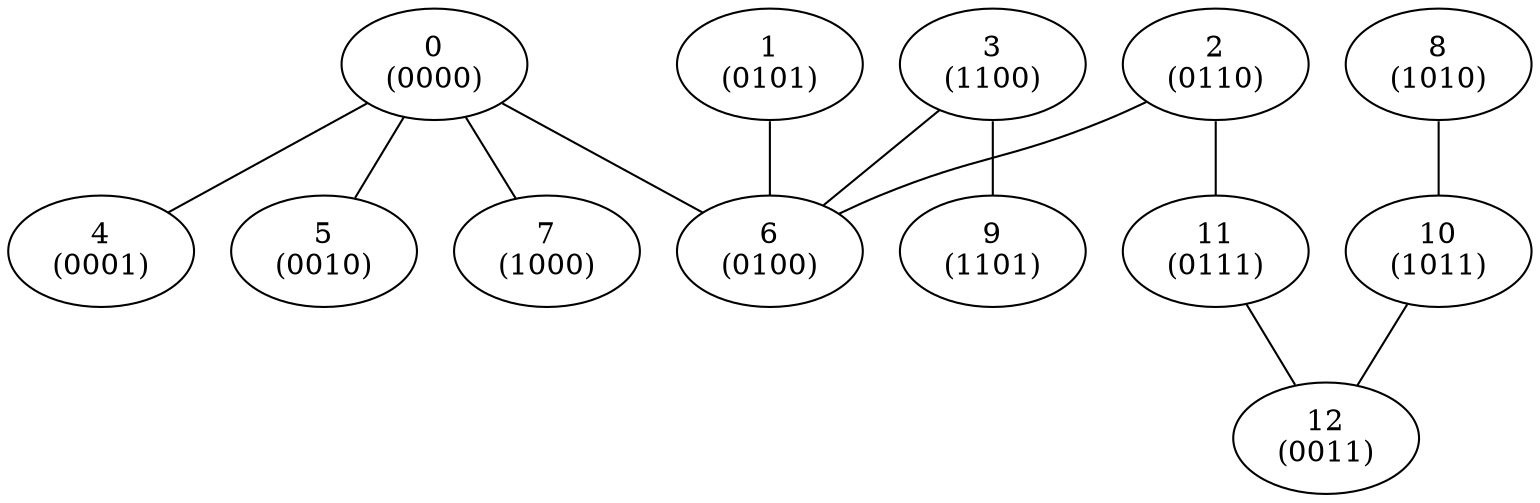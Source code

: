graph fsm {
"0\n(0000)"--"4\n(0001)";
"0\n(0000)"--"5\n(0010)";
"0\n(0000)"--"6\n(0100)";
"0\n(0000)"--"7\n(1000)";
"1\n(0101)"--"6\n(0100)";
"2\n(0110)"--"6\n(0100)";
"2\n(0110)"--"11\n(0111)";
"3\n(1100)"--"6\n(0100)";
"3\n(1100)"--"9\n(1101)";
"8\n(1010)"--"10\n(1011)";
"10\n(1011)"--"12\n(0011)";
"11\n(0111)"--"12\n(0011)";
}